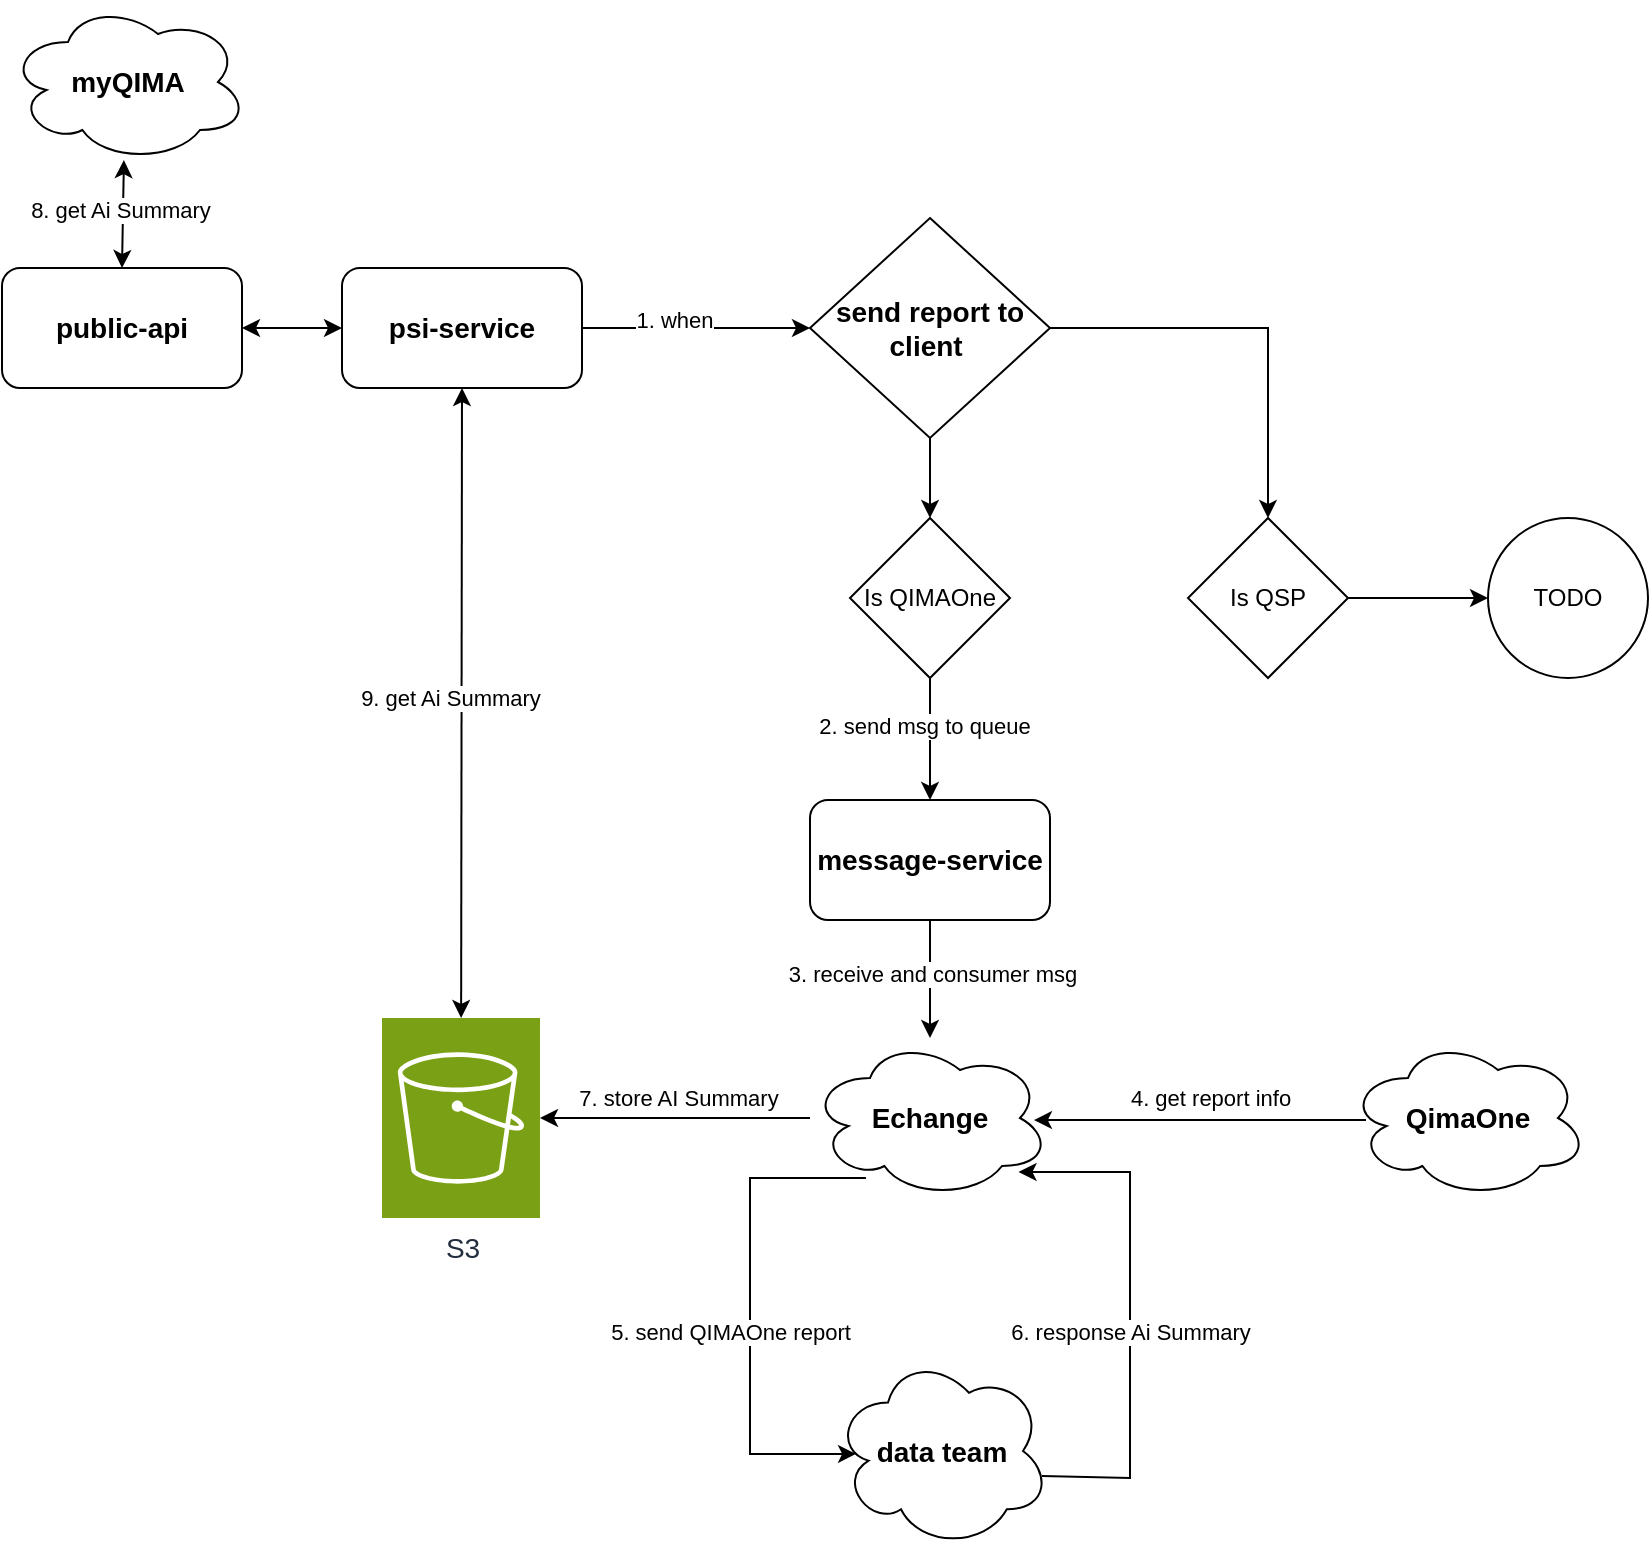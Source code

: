<mxfile version="27.1.6">
  <diagram name="Page-1" id="b520641d-4fe3-3701-9064-5fc419738815">
    <mxGraphModel dx="1426" dy="777" grid="1" gridSize="10" guides="1" tooltips="1" connect="1" arrows="1" fold="1" page="1" pageScale="1" pageWidth="1100" pageHeight="850" background="none" math="0" shadow="0">
      <root>
        <mxCell id="0" />
        <mxCell id="1" parent="0" />
        <mxCell id="KK2GNfCkV2JybxImIfIo-2" value="myQIMA" style="ellipse;shape=cloud;whiteSpace=wrap;html=1;fontSize=14;fontStyle=1" parent="1" vertex="1">
          <mxGeometry x="189" y="22" width="120" height="80" as="geometry" />
        </mxCell>
        <mxCell id="yvR9GkOpiEJK5_yl31AZ-13" value="" style="edgeStyle=orthogonalEdgeStyle;rounded=0;orthogonalLoop=1;jettySize=auto;html=1;" edge="1" parent="1" source="KK2GNfCkV2JybxImIfIo-4" target="KK2GNfCkV2JybxImIfIo-42">
          <mxGeometry relative="1" as="geometry" />
        </mxCell>
        <mxCell id="yvR9GkOpiEJK5_yl31AZ-32" value="1. when" style="edgeLabel;html=1;align=center;verticalAlign=middle;resizable=0;points=[];" vertex="1" connectable="0" parent="yvR9GkOpiEJK5_yl31AZ-13">
          <mxGeometry x="-0.195" y="4" relative="1" as="geometry">
            <mxPoint as="offset" />
          </mxGeometry>
        </mxCell>
        <mxCell id="KK2GNfCkV2JybxImIfIo-4" value="psi-service" style="rounded=1;whiteSpace=wrap;html=1;fontStyle=1;fontSize=14;" parent="1" vertex="1">
          <mxGeometry x="356" y="155" width="120" height="60" as="geometry" />
        </mxCell>
        <mxCell id="yvR9GkOpiEJK5_yl31AZ-26" value="" style="edgeStyle=orthogonalEdgeStyle;rounded=0;orthogonalLoop=1;jettySize=auto;html=1;exitX=0.963;exitY=0.629;exitDx=0;exitDy=0;exitPerimeter=0;" edge="1" parent="1" source="KK2GNfCkV2JybxImIfIo-27" target="KK2GNfCkV2JybxImIfIo-60">
          <mxGeometry relative="1" as="geometry">
            <mxPoint x="760" y="760" as="sourcePoint" />
            <Array as="points">
              <mxPoint x="750" y="760" />
              <mxPoint x="750" y="607" />
            </Array>
          </mxGeometry>
        </mxCell>
        <mxCell id="yvR9GkOpiEJK5_yl31AZ-27" value="&lt;font&gt;6. response Ai Summary&lt;/font&gt;" style="edgeLabel;html=1;align=center;verticalAlign=middle;resizable=0;points=[];fontStyle=0" vertex="1" connectable="0" parent="yvR9GkOpiEJK5_yl31AZ-26">
          <mxGeometry x="-0.07" y="-2" relative="1" as="geometry">
            <mxPoint x="-2" as="offset" />
          </mxGeometry>
        </mxCell>
        <mxCell id="KK2GNfCkV2JybxImIfIo-27" value="data team" style="ellipse;shape=cloud;whiteSpace=wrap;html=1;fontSize=14;rounded=1;fontStyle=1;" parent="1" vertex="1">
          <mxGeometry x="602" y="698" width="108" height="97" as="geometry" />
        </mxCell>
        <mxCell id="KK2GNfCkV2JybxImIfIo-63" style="edgeStyle=orthogonalEdgeStyle;rounded=0;orthogonalLoop=1;jettySize=auto;html=1;entryX=0.933;entryY=0.513;entryDx=0;entryDy=0;entryPerimeter=0;exitX=0.075;exitY=0.513;exitDx=0;exitDy=0;exitPerimeter=0;" parent="1" source="KK2GNfCkV2JybxImIfIo-29" target="KK2GNfCkV2JybxImIfIo-60" edge="1">
          <mxGeometry relative="1" as="geometry">
            <mxPoint x="715" y="580" as="targetPoint" />
            <Array as="points" />
            <mxPoint x="900" y="640" as="sourcePoint" />
          </mxGeometry>
        </mxCell>
        <mxCell id="KK2GNfCkV2JybxImIfIo-64" value="4. get report info" style="edgeLabel;html=1;align=center;verticalAlign=middle;resizable=0;points=[];fontSize=11;" parent="KK2GNfCkV2JybxImIfIo-63" vertex="1" connectable="0">
          <mxGeometry x="0.158" y="-3" relative="1" as="geometry">
            <mxPoint x="18" y="-8" as="offset" />
          </mxGeometry>
        </mxCell>
        <mxCell id="KK2GNfCkV2JybxImIfIo-29" value="QimaOne" style="ellipse;shape=cloud;whiteSpace=wrap;html=1;fontSize=14;rounded=1;fontStyle=1;" parent="1" vertex="1">
          <mxGeometry x="859" y="540" width="120" height="80" as="geometry" />
        </mxCell>
        <mxCell id="KK2GNfCkV2JybxImIfIo-35" value="&lt;font style=&quot;font-size: 14px;&quot;&gt;S3&lt;/font&gt;" style="sketch=0;points=[[0,0,0],[0.25,0,0],[0.5,0,0],[0.75,0,0],[1,0,0],[0,1,0],[0.25,1,0],[0.5,1,0],[0.75,1,0],[1,1,0],[0,0.25,0],[0,0.5,0],[0,0.75,0],[1,0.25,0],[1,0.5,0],[1,0.75,0]];outlineConnect=0;fontColor=#232F3E;fillColor=#7AA116;strokeColor=#ffffff;dashed=0;verticalLabelPosition=bottom;verticalAlign=top;align=center;html=1;fontSize=12;fontStyle=0;aspect=fixed;shape=mxgraph.aws4.resourceIcon;resIcon=mxgraph.aws4.s3;" parent="1" vertex="1">
          <mxGeometry x="376" y="530" width="79" height="100" as="geometry" />
        </mxCell>
        <mxCell id="yvR9GkOpiEJK5_yl31AZ-7" style="edgeStyle=orthogonalEdgeStyle;rounded=0;orthogonalLoop=1;jettySize=auto;html=1;exitX=1;exitY=0.5;exitDx=0;exitDy=0;" edge="1" parent="1" source="KK2GNfCkV2JybxImIfIo-42" target="yvR9GkOpiEJK5_yl31AZ-4">
          <mxGeometry relative="1" as="geometry">
            <mxPoint x="695" y="207" as="sourcePoint" />
          </mxGeometry>
        </mxCell>
        <mxCell id="yvR9GkOpiEJK5_yl31AZ-14" value="" style="edgeStyle=orthogonalEdgeStyle;rounded=0;orthogonalLoop=1;jettySize=auto;html=1;" edge="1" parent="1" source="KK2GNfCkV2JybxImIfIo-42" target="yvR9GkOpiEJK5_yl31AZ-3">
          <mxGeometry relative="1" as="geometry" />
        </mxCell>
        <mxCell id="KK2GNfCkV2JybxImIfIo-42" value="&lt;span style=&quot;font-size: 14px; font-weight: 700;&quot;&gt;send report to client&amp;nbsp;&lt;/span&gt;" style="rhombus;whiteSpace=wrap;html=1;" parent="1" vertex="1">
          <mxGeometry x="590" y="130" width="120" height="110" as="geometry" />
        </mxCell>
        <mxCell id="KK2GNfCkV2JybxImIfIo-52" style="edgeStyle=orthogonalEdgeStyle;rounded=0;orthogonalLoop=1;jettySize=auto;html=1;exitX=0.233;exitY=0.875;exitDx=0;exitDy=0;exitPerimeter=0;entryX=0.102;entryY=0.515;entryDx=0;entryDy=0;entryPerimeter=0;" parent="1" target="KK2GNfCkV2JybxImIfIo-27" edge="1" source="KK2GNfCkV2JybxImIfIo-60">
          <mxGeometry relative="1" as="geometry">
            <mxPoint x="580" y="574" as="sourcePoint" />
            <mxPoint x="698" y="720" as="targetPoint" />
            <Array as="points">
              <mxPoint x="560" y="610" />
              <mxPoint x="560" y="748" />
            </Array>
          </mxGeometry>
        </mxCell>
        <mxCell id="KK2GNfCkV2JybxImIfIo-54" value="5. send QIMAOne report" style="edgeLabel;html=1;align=center;verticalAlign=middle;resizable=0;points=[];fontSize=11;" parent="KK2GNfCkV2JybxImIfIo-52" vertex="1" connectable="0">
          <mxGeometry x="-0.083" y="-4" relative="1" as="geometry">
            <mxPoint x="-6" y="21" as="offset" />
          </mxGeometry>
        </mxCell>
        <mxCell id="yvR9GkOpiEJK5_yl31AZ-30" value="" style="edgeStyle=orthogonalEdgeStyle;rounded=0;orthogonalLoop=1;jettySize=auto;html=1;" edge="1" parent="1" source="KK2GNfCkV2JybxImIfIo-60" target="KK2GNfCkV2JybxImIfIo-35">
          <mxGeometry relative="1" as="geometry" />
        </mxCell>
        <mxCell id="yvR9GkOpiEJK5_yl31AZ-31" value="7. store AI Summary" style="edgeLabel;html=1;align=center;verticalAlign=middle;resizable=0;points=[];" vertex="1" connectable="0" parent="yvR9GkOpiEJK5_yl31AZ-30">
          <mxGeometry x="0.185" y="-4" relative="1" as="geometry">
            <mxPoint x="14" y="-6" as="offset" />
          </mxGeometry>
        </mxCell>
        <mxCell id="KK2GNfCkV2JybxImIfIo-60" value="Echange" style="ellipse;shape=cloud;whiteSpace=wrap;html=1;fontSize=14;rounded=1;fontStyle=1;" parent="1" vertex="1">
          <mxGeometry x="590" y="540" width="120" height="80" as="geometry" />
        </mxCell>
        <mxCell id="yvR9GkOpiEJK5_yl31AZ-11" value="" style="edgeStyle=orthogonalEdgeStyle;rounded=0;orthogonalLoop=1;jettySize=auto;html=1;" edge="1" parent="1" source="yvR9GkOpiEJK5_yl31AZ-3" target="yvR9GkOpiEJK5_yl31AZ-10">
          <mxGeometry relative="1" as="geometry" />
        </mxCell>
        <mxCell id="yvR9GkOpiEJK5_yl31AZ-33" value="2. send msg to queue" style="edgeLabel;html=1;align=center;verticalAlign=middle;resizable=0;points=[];" vertex="1" connectable="0" parent="yvR9GkOpiEJK5_yl31AZ-11">
          <mxGeometry x="-0.565" y="-3" relative="1" as="geometry">
            <mxPoint y="10" as="offset" />
          </mxGeometry>
        </mxCell>
        <mxCell id="yvR9GkOpiEJK5_yl31AZ-3" value="Is QIMAOne" style="rhombus;whiteSpace=wrap;html=1;" vertex="1" parent="1">
          <mxGeometry x="610" y="280" width="80" height="80" as="geometry" />
        </mxCell>
        <mxCell id="yvR9GkOpiEJK5_yl31AZ-9" value="" style="edgeStyle=orthogonalEdgeStyle;rounded=0;orthogonalLoop=1;jettySize=auto;html=1;" edge="1" parent="1" source="yvR9GkOpiEJK5_yl31AZ-4" target="yvR9GkOpiEJK5_yl31AZ-8">
          <mxGeometry relative="1" as="geometry" />
        </mxCell>
        <mxCell id="yvR9GkOpiEJK5_yl31AZ-4" value="Is QSP" style="rhombus;whiteSpace=wrap;html=1;" vertex="1" parent="1">
          <mxGeometry x="779" y="280" width="80" height="80" as="geometry" />
        </mxCell>
        <mxCell id="yvR9GkOpiEJK5_yl31AZ-8" value="TODO" style="ellipse;whiteSpace=wrap;html=1;" vertex="1" parent="1">
          <mxGeometry x="929" y="280" width="80" height="80" as="geometry" />
        </mxCell>
        <mxCell id="yvR9GkOpiEJK5_yl31AZ-15" value="" style="edgeStyle=orthogonalEdgeStyle;rounded=0;orthogonalLoop=1;jettySize=auto;html=1;" edge="1" parent="1" source="yvR9GkOpiEJK5_yl31AZ-10" target="KK2GNfCkV2JybxImIfIo-60">
          <mxGeometry relative="1" as="geometry" />
        </mxCell>
        <mxCell id="yvR9GkOpiEJK5_yl31AZ-34" value="3. receive and&amp;nbsp;consumer msg" style="edgeLabel;html=1;align=center;verticalAlign=middle;resizable=0;points=[];" vertex="1" connectable="0" parent="yvR9GkOpiEJK5_yl31AZ-15">
          <mxGeometry x="-0.288" y="1" relative="1" as="geometry">
            <mxPoint y="6" as="offset" />
          </mxGeometry>
        </mxCell>
        <mxCell id="yvR9GkOpiEJK5_yl31AZ-10" value="message-service" style="rounded=1;whiteSpace=wrap;html=1;fontSize=14;fontStyle=1" vertex="1" parent="1">
          <mxGeometry x="590" y="421" width="120" height="60" as="geometry" />
        </mxCell>
        <mxCell id="yvR9GkOpiEJK5_yl31AZ-16" value="public-api" style="rounded=1;whiteSpace=wrap;html=1;fontSize=14;fontStyle=1" vertex="1" parent="1">
          <mxGeometry x="186" y="155" width="120" height="60" as="geometry" />
        </mxCell>
        <mxCell id="yvR9GkOpiEJK5_yl31AZ-35" value="" style="endArrow=classic;startArrow=classic;html=1;rounded=0;entryX=0.483;entryY=0.988;entryDx=0;entryDy=0;entryPerimeter=0;exitX=0.5;exitY=0;exitDx=0;exitDy=0;" edge="1" parent="1" source="yvR9GkOpiEJK5_yl31AZ-16" target="KK2GNfCkV2JybxImIfIo-2">
          <mxGeometry width="50" height="50" relative="1" as="geometry">
            <mxPoint x="210" y="140" as="sourcePoint" />
            <mxPoint x="260" y="90" as="targetPoint" />
          </mxGeometry>
        </mxCell>
        <mxCell id="yvR9GkOpiEJK5_yl31AZ-38" value="8. get Ai Summary" style="edgeLabel;html=1;align=center;verticalAlign=middle;resizable=0;points=[];" vertex="1" connectable="0" parent="yvR9GkOpiEJK5_yl31AZ-35">
          <mxGeometry x="0.074" y="2" relative="1" as="geometry">
            <mxPoint as="offset" />
          </mxGeometry>
        </mxCell>
        <mxCell id="yvR9GkOpiEJK5_yl31AZ-36" value="" style="endArrow=classic;startArrow=classic;html=1;rounded=0;entryX=1;entryY=0.5;entryDx=0;entryDy=0;exitX=0;exitY=0.5;exitDx=0;exitDy=0;" edge="1" parent="1" source="KK2GNfCkV2JybxImIfIo-4" target="yvR9GkOpiEJK5_yl31AZ-16">
          <mxGeometry width="50" height="50" relative="1" as="geometry">
            <mxPoint x="320" y="234" as="sourcePoint" />
            <mxPoint x="321" y="180" as="targetPoint" />
          </mxGeometry>
        </mxCell>
        <mxCell id="yvR9GkOpiEJK5_yl31AZ-37" value="" style="endArrow=classic;startArrow=classic;html=1;rounded=0;entryX=0.5;entryY=1;entryDx=0;entryDy=0;" edge="1" parent="1" source="KK2GNfCkV2JybxImIfIo-35" target="KK2GNfCkV2JybxImIfIo-4">
          <mxGeometry width="50" height="50" relative="1" as="geometry">
            <mxPoint x="530" y="360" as="sourcePoint" />
            <mxPoint x="580" y="310" as="targetPoint" />
          </mxGeometry>
        </mxCell>
        <mxCell id="yvR9GkOpiEJK5_yl31AZ-39" value="9. get Ai Summary" style="edgeLabel;html=1;align=center;verticalAlign=middle;resizable=0;points=[];" vertex="1" connectable="0" parent="1">
          <mxGeometry x="410" y="370" as="geometry" />
        </mxCell>
      </root>
    </mxGraphModel>
  </diagram>
</mxfile>
